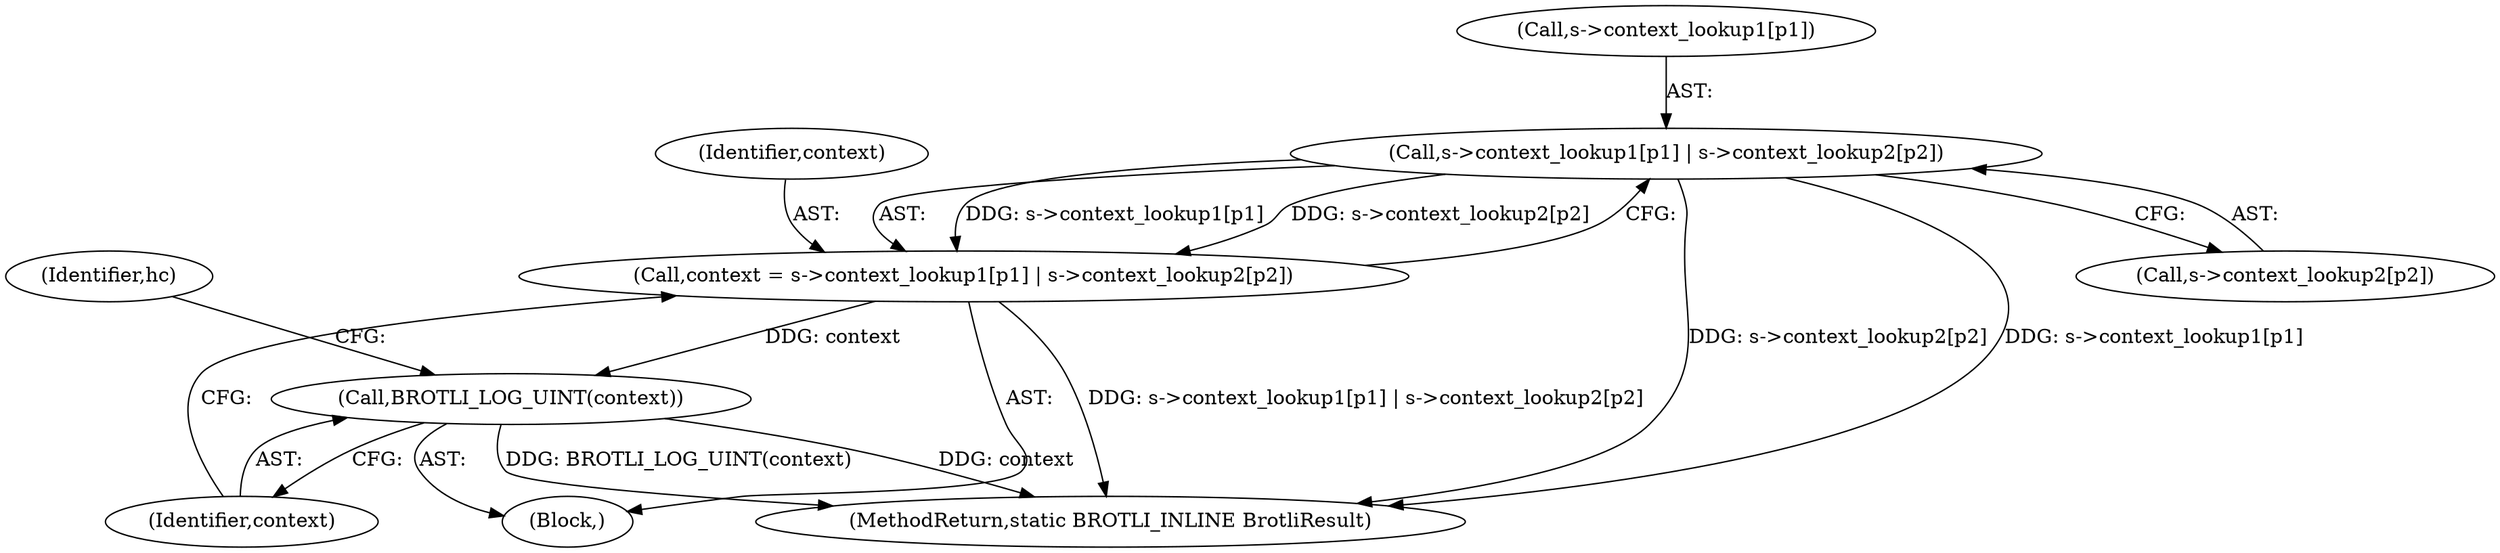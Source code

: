 digraph "0_Chrome_7716418a27d561ee295a99f11fd3865580748de2@array" {
"1000483" [label="(Call,s->context_lookup1[p1] | s->context_lookup2[p2])"];
"1000481" [label="(Call,context = s->context_lookup1[p1] | s->context_lookup2[p2])"];
"1000494" [label="(Call,BROTLI_LOG_UINT(context))"];
"1001174" [label="(MethodReturn,static BROTLI_INLINE BrotliResult)"];
"1000495" [label="(Identifier,context)"];
"1000483" [label="(Call,s->context_lookup1[p1] | s->context_lookup2[p2])"];
"1000497" [label="(Identifier,hc)"];
"1000494" [label="(Call,BROTLI_LOG_UINT(context))"];
"1000449" [label="(Block,)"];
"1000482" [label="(Identifier,context)"];
"1000489" [label="(Call,s->context_lookup2[p2])"];
"1000484" [label="(Call,s->context_lookup1[p1])"];
"1000481" [label="(Call,context = s->context_lookup1[p1] | s->context_lookup2[p2])"];
"1000483" -> "1000481"  [label="AST: "];
"1000483" -> "1000489"  [label="CFG: "];
"1000484" -> "1000483"  [label="AST: "];
"1000489" -> "1000483"  [label="AST: "];
"1000481" -> "1000483"  [label="CFG: "];
"1000483" -> "1001174"  [label="DDG: s->context_lookup2[p2]"];
"1000483" -> "1001174"  [label="DDG: s->context_lookup1[p1]"];
"1000483" -> "1000481"  [label="DDG: s->context_lookup1[p1]"];
"1000483" -> "1000481"  [label="DDG: s->context_lookup2[p2]"];
"1000481" -> "1000449"  [label="AST: "];
"1000482" -> "1000481"  [label="AST: "];
"1000495" -> "1000481"  [label="CFG: "];
"1000481" -> "1001174"  [label="DDG: s->context_lookup1[p1] | s->context_lookup2[p2]"];
"1000481" -> "1000494"  [label="DDG: context"];
"1000494" -> "1000449"  [label="AST: "];
"1000494" -> "1000495"  [label="CFG: "];
"1000495" -> "1000494"  [label="AST: "];
"1000497" -> "1000494"  [label="CFG: "];
"1000494" -> "1001174"  [label="DDG: BROTLI_LOG_UINT(context)"];
"1000494" -> "1001174"  [label="DDG: context"];
}
